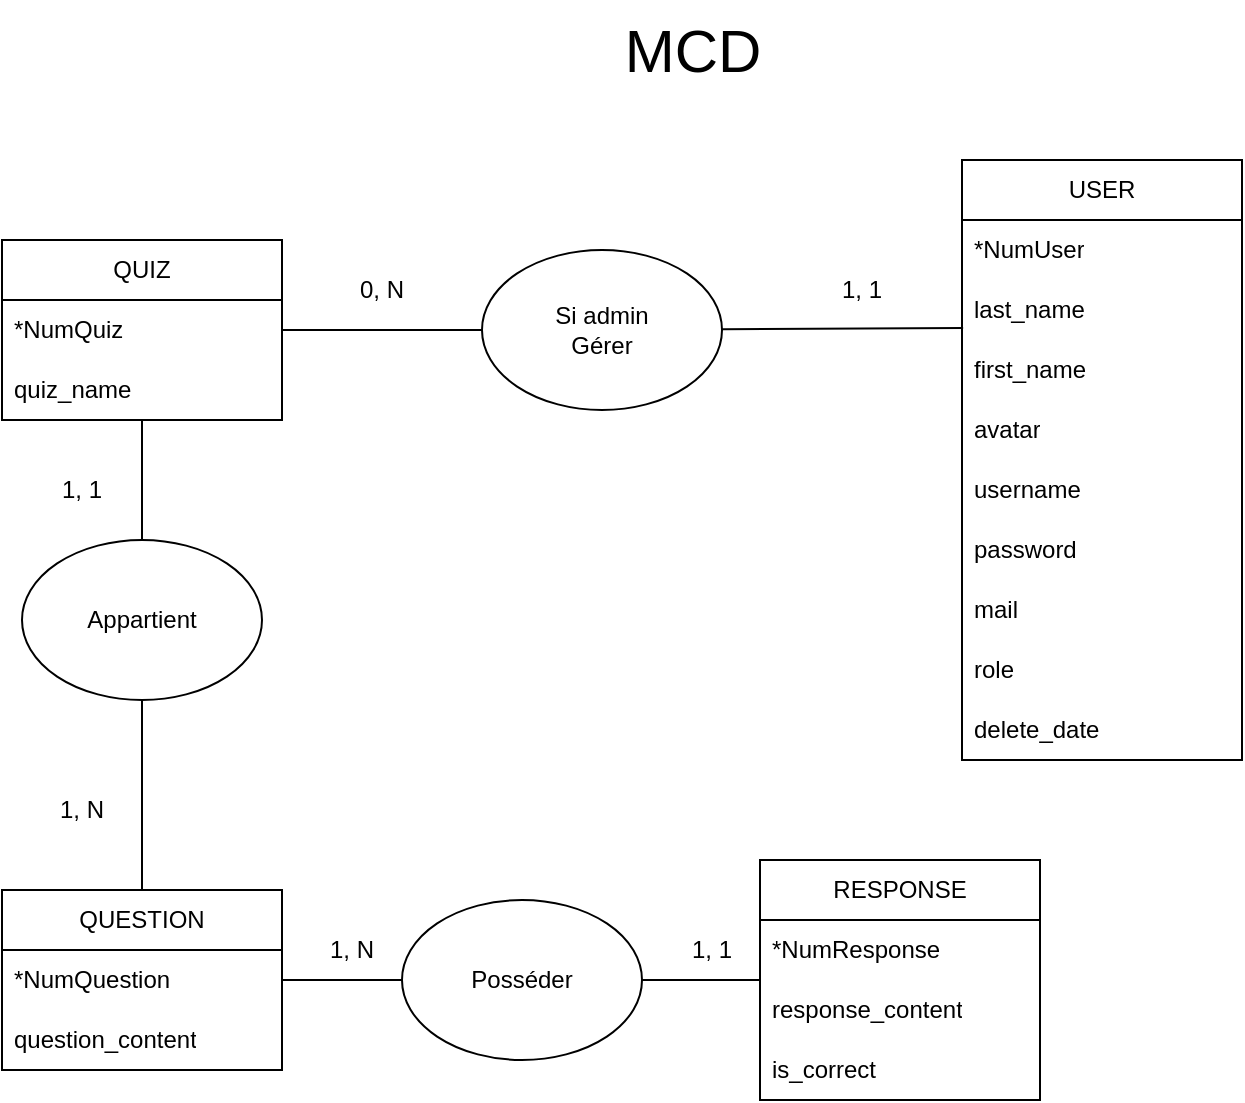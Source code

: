 <mxfile version="24.4.0" type="device">
  <diagram name="Page-1" id="DtzYFX9ZGBuA7t6ENw4Y">
    <mxGraphModel dx="1434" dy="793" grid="1" gridSize="10" guides="1" tooltips="1" connect="1" arrows="1" fold="1" page="1" pageScale="1" pageWidth="827" pageHeight="1169" math="0" shadow="0">
      <root>
        <mxCell id="0" />
        <mxCell id="1" parent="0" />
        <mxCell id="yUo6UkveF4Tv782bSlpb-1" value="USER" style="swimlane;fontStyle=0;childLayout=stackLayout;horizontal=1;startSize=30;horizontalStack=0;resizeParent=1;resizeParentMax=0;resizeLast=0;collapsible=1;marginBottom=0;whiteSpace=wrap;html=1;" vertex="1" parent="1">
          <mxGeometry x="540" y="120" width="140" height="300" as="geometry" />
        </mxCell>
        <mxCell id="yUo6UkveF4Tv782bSlpb-2" value="*NumUser" style="text;strokeColor=none;fillColor=none;align=left;verticalAlign=middle;spacingLeft=4;spacingRight=4;overflow=hidden;points=[[0,0.5],[1,0.5]];portConstraint=eastwest;rotatable=0;whiteSpace=wrap;html=1;" vertex="1" parent="yUo6UkveF4Tv782bSlpb-1">
          <mxGeometry y="30" width="140" height="30" as="geometry" />
        </mxCell>
        <mxCell id="yUo6UkveF4Tv782bSlpb-3" value="last_name" style="text;strokeColor=none;fillColor=none;align=left;verticalAlign=middle;spacingLeft=4;spacingRight=4;overflow=hidden;points=[[0,0.5],[1,0.5]];portConstraint=eastwest;rotatable=0;whiteSpace=wrap;html=1;" vertex="1" parent="yUo6UkveF4Tv782bSlpb-1">
          <mxGeometry y="60" width="140" height="30" as="geometry" />
        </mxCell>
        <mxCell id="yUo6UkveF4Tv782bSlpb-4" value="first_name" style="text;strokeColor=none;fillColor=none;align=left;verticalAlign=middle;spacingLeft=4;spacingRight=4;overflow=hidden;points=[[0,0.5],[1,0.5]];portConstraint=eastwest;rotatable=0;whiteSpace=wrap;html=1;" vertex="1" parent="yUo6UkveF4Tv782bSlpb-1">
          <mxGeometry y="90" width="140" height="30" as="geometry" />
        </mxCell>
        <mxCell id="yUo6UkveF4Tv782bSlpb-5" value="avatar" style="text;strokeColor=none;fillColor=none;align=left;verticalAlign=middle;spacingLeft=4;spacingRight=4;overflow=hidden;points=[[0,0.5],[1,0.5]];portConstraint=eastwest;rotatable=0;whiteSpace=wrap;html=1;" vertex="1" parent="yUo6UkveF4Tv782bSlpb-1">
          <mxGeometry y="120" width="140" height="30" as="geometry" />
        </mxCell>
        <mxCell id="yUo6UkveF4Tv782bSlpb-6" value="username" style="text;strokeColor=none;fillColor=none;align=left;verticalAlign=middle;spacingLeft=4;spacingRight=4;overflow=hidden;points=[[0,0.5],[1,0.5]];portConstraint=eastwest;rotatable=0;whiteSpace=wrap;html=1;" vertex="1" parent="yUo6UkveF4Tv782bSlpb-1">
          <mxGeometry y="150" width="140" height="30" as="geometry" />
        </mxCell>
        <mxCell id="yUo6UkveF4Tv782bSlpb-7" value="password" style="text;strokeColor=none;fillColor=none;align=left;verticalAlign=middle;spacingLeft=4;spacingRight=4;overflow=hidden;points=[[0,0.5],[1,0.5]];portConstraint=eastwest;rotatable=0;whiteSpace=wrap;html=1;" vertex="1" parent="yUo6UkveF4Tv782bSlpb-1">
          <mxGeometry y="180" width="140" height="30" as="geometry" />
        </mxCell>
        <mxCell id="yUo6UkveF4Tv782bSlpb-8" value="mail" style="text;strokeColor=none;fillColor=none;align=left;verticalAlign=middle;spacingLeft=4;spacingRight=4;overflow=hidden;points=[[0,0.5],[1,0.5]];portConstraint=eastwest;rotatable=0;whiteSpace=wrap;html=1;" vertex="1" parent="yUo6UkveF4Tv782bSlpb-1">
          <mxGeometry y="210" width="140" height="30" as="geometry" />
        </mxCell>
        <mxCell id="yUo6UkveF4Tv782bSlpb-9" value="role" style="text;strokeColor=none;fillColor=none;align=left;verticalAlign=middle;spacingLeft=4;spacingRight=4;overflow=hidden;points=[[0,0.5],[1,0.5]];portConstraint=eastwest;rotatable=0;whiteSpace=wrap;html=1;" vertex="1" parent="yUo6UkveF4Tv782bSlpb-1">
          <mxGeometry y="240" width="140" height="30" as="geometry" />
        </mxCell>
        <mxCell id="yUo6UkveF4Tv782bSlpb-10" value="delete_date" style="text;strokeColor=none;fillColor=none;align=left;verticalAlign=middle;spacingLeft=4;spacingRight=4;overflow=hidden;points=[[0,0.5],[1,0.5]];portConstraint=eastwest;rotatable=0;whiteSpace=wrap;html=1;" vertex="1" parent="yUo6UkveF4Tv782bSlpb-1">
          <mxGeometry y="270" width="140" height="30" as="geometry" />
        </mxCell>
        <mxCell id="yUo6UkveF4Tv782bSlpb-11" value="QUIZ" style="swimlane;fontStyle=0;childLayout=stackLayout;horizontal=1;startSize=30;horizontalStack=0;resizeParent=1;resizeParentMax=0;resizeLast=0;collapsible=1;marginBottom=0;whiteSpace=wrap;html=1;" vertex="1" parent="1">
          <mxGeometry x="60" y="160" width="140" height="90" as="geometry" />
        </mxCell>
        <mxCell id="yUo6UkveF4Tv782bSlpb-12" value="*NumQuiz" style="text;strokeColor=none;fillColor=none;align=left;verticalAlign=middle;spacingLeft=4;spacingRight=4;overflow=hidden;points=[[0,0.5],[1,0.5]];portConstraint=eastwest;rotatable=0;whiteSpace=wrap;html=1;" vertex="1" parent="yUo6UkveF4Tv782bSlpb-11">
          <mxGeometry y="30" width="140" height="30" as="geometry" />
        </mxCell>
        <mxCell id="yUo6UkveF4Tv782bSlpb-13" value="quiz_name" style="text;strokeColor=none;fillColor=none;align=left;verticalAlign=middle;spacingLeft=4;spacingRight=4;overflow=hidden;points=[[0,0.5],[1,0.5]];portConstraint=eastwest;rotatable=0;whiteSpace=wrap;html=1;" vertex="1" parent="yUo6UkveF4Tv782bSlpb-11">
          <mxGeometry y="60" width="140" height="30" as="geometry" />
        </mxCell>
        <mxCell id="yUo6UkveF4Tv782bSlpb-14" value="QUESTION" style="swimlane;fontStyle=0;childLayout=stackLayout;horizontal=1;startSize=30;horizontalStack=0;resizeParent=1;resizeParentMax=0;resizeLast=0;collapsible=1;marginBottom=0;whiteSpace=wrap;html=1;" vertex="1" parent="1">
          <mxGeometry x="60" y="485" width="140" height="90" as="geometry" />
        </mxCell>
        <mxCell id="yUo6UkveF4Tv782bSlpb-15" value="*NumQuestion" style="text;strokeColor=none;fillColor=none;align=left;verticalAlign=middle;spacingLeft=4;spacingRight=4;overflow=hidden;points=[[0,0.5],[1,0.5]];portConstraint=eastwest;rotatable=0;whiteSpace=wrap;html=1;" vertex="1" parent="yUo6UkveF4Tv782bSlpb-14">
          <mxGeometry y="30" width="140" height="30" as="geometry" />
        </mxCell>
        <mxCell id="yUo6UkveF4Tv782bSlpb-16" value="question_content" style="text;strokeColor=none;fillColor=none;align=left;verticalAlign=middle;spacingLeft=4;spacingRight=4;overflow=hidden;points=[[0,0.5],[1,0.5]];portConstraint=eastwest;rotatable=0;whiteSpace=wrap;html=1;" vertex="1" parent="yUo6UkveF4Tv782bSlpb-14">
          <mxGeometry y="60" width="140" height="30" as="geometry" />
        </mxCell>
        <mxCell id="yUo6UkveF4Tv782bSlpb-17" value="" style="endArrow=none;html=1;rounded=0;" edge="1" parent="1" source="yUo6UkveF4Tv782bSlpb-18" target="yUo6UkveF4Tv782bSlpb-11">
          <mxGeometry width="50" height="50" relative="1" as="geometry">
            <mxPoint x="534.2" y="297.9" as="sourcePoint" />
            <mxPoint x="469.996" y="240.001" as="targetPoint" />
          </mxGeometry>
        </mxCell>
        <mxCell id="yUo6UkveF4Tv782bSlpb-18" value="Appartient" style="ellipse;whiteSpace=wrap;html=1;" vertex="1" parent="1">
          <mxGeometry x="70" y="310" width="120" height="80" as="geometry" />
        </mxCell>
        <mxCell id="yUo6UkveF4Tv782bSlpb-19" value="" style="endArrow=none;html=1;rounded=0;" edge="1" parent="1" source="yUo6UkveF4Tv782bSlpb-18" target="yUo6UkveF4Tv782bSlpb-14">
          <mxGeometry width="50" height="50" relative="1" as="geometry">
            <mxPoint x="240" y="260" as="sourcePoint" />
            <mxPoint x="240" y="170" as="targetPoint" />
          </mxGeometry>
        </mxCell>
        <mxCell id="yUo6UkveF4Tv782bSlpb-20" value="1, N" style="text;html=1;align=center;verticalAlign=middle;whiteSpace=wrap;rounded=0;" vertex="1" parent="1">
          <mxGeometry x="70" y="430" width="60" height="30" as="geometry" />
        </mxCell>
        <mxCell id="yUo6UkveF4Tv782bSlpb-21" value="1, 1" style="text;html=1;align=center;verticalAlign=middle;whiteSpace=wrap;rounded=0;" vertex="1" parent="1">
          <mxGeometry x="70" y="270" width="60" height="30" as="geometry" />
        </mxCell>
        <mxCell id="yUo6UkveF4Tv782bSlpb-22" value="&lt;font style=&quot;font-size: 30px;&quot;&gt;MCD&lt;/font&gt;" style="text;html=1;align=center;verticalAlign=middle;resizable=0;points=[];autosize=1;strokeColor=none;fillColor=none;" vertex="1" parent="1">
          <mxGeometry x="360" y="40" width="90" height="50" as="geometry" />
        </mxCell>
        <mxCell id="yUo6UkveF4Tv782bSlpb-23" value="&lt;div&gt;Si admin&lt;/div&gt;Gérer" style="ellipse;whiteSpace=wrap;html=1;" vertex="1" parent="1">
          <mxGeometry x="300" y="165" width="120" height="80" as="geometry" />
        </mxCell>
        <mxCell id="yUo6UkveF4Tv782bSlpb-24" value="RESPONSE" style="swimlane;fontStyle=0;childLayout=stackLayout;horizontal=1;startSize=30;horizontalStack=0;resizeParent=1;resizeParentMax=0;resizeLast=0;collapsible=1;marginBottom=0;whiteSpace=wrap;html=1;" vertex="1" parent="1">
          <mxGeometry x="439" y="470" width="140" height="120" as="geometry" />
        </mxCell>
        <mxCell id="yUo6UkveF4Tv782bSlpb-25" value="*NumResponse" style="text;strokeColor=none;fillColor=none;align=left;verticalAlign=middle;spacingLeft=4;spacingRight=4;overflow=hidden;points=[[0,0.5],[1,0.5]];portConstraint=eastwest;rotatable=0;whiteSpace=wrap;html=1;" vertex="1" parent="yUo6UkveF4Tv782bSlpb-24">
          <mxGeometry y="30" width="140" height="30" as="geometry" />
        </mxCell>
        <mxCell id="yUo6UkveF4Tv782bSlpb-26" value="response_content" style="text;strokeColor=none;fillColor=none;align=left;verticalAlign=middle;spacingLeft=4;spacingRight=4;overflow=hidden;points=[[0,0.5],[1,0.5]];portConstraint=eastwest;rotatable=0;whiteSpace=wrap;html=1;" vertex="1" parent="yUo6UkveF4Tv782bSlpb-24">
          <mxGeometry y="60" width="140" height="30" as="geometry" />
        </mxCell>
        <mxCell id="yUo6UkveF4Tv782bSlpb-27" value="is_correct" style="text;strokeColor=none;fillColor=none;align=left;verticalAlign=middle;spacingLeft=4;spacingRight=4;overflow=hidden;points=[[0,0.5],[1,0.5]];portConstraint=eastwest;rotatable=0;whiteSpace=wrap;html=1;" vertex="1" parent="yUo6UkveF4Tv782bSlpb-24">
          <mxGeometry y="90" width="140" height="30" as="geometry" />
        </mxCell>
        <mxCell id="yUo6UkveF4Tv782bSlpb-30" value="Posséder" style="ellipse;whiteSpace=wrap;html=1;" vertex="1" parent="1">
          <mxGeometry x="260" y="490" width="120" height="80" as="geometry" />
        </mxCell>
        <mxCell id="yUo6UkveF4Tv782bSlpb-31" value="" style="endArrow=none;html=1;rounded=0;" edge="1" parent="1" source="yUo6UkveF4Tv782bSlpb-14" target="yUo6UkveF4Tv782bSlpb-30">
          <mxGeometry width="50" height="50" relative="1" as="geometry">
            <mxPoint x="270" y="400" as="sourcePoint" />
            <mxPoint x="320" y="350" as="targetPoint" />
          </mxGeometry>
        </mxCell>
        <mxCell id="yUo6UkveF4Tv782bSlpb-32" value="" style="endArrow=none;html=1;rounded=0;" edge="1" parent="1" source="yUo6UkveF4Tv782bSlpb-24" target="yUo6UkveF4Tv782bSlpb-30">
          <mxGeometry width="50" height="50" relative="1" as="geometry">
            <mxPoint x="230" y="495" as="sourcePoint" />
            <mxPoint x="260" y="495" as="targetPoint" />
          </mxGeometry>
        </mxCell>
        <mxCell id="yUo6UkveF4Tv782bSlpb-33" value="1, N" style="text;html=1;align=center;verticalAlign=middle;whiteSpace=wrap;rounded=0;" vertex="1" parent="1">
          <mxGeometry x="220" y="500" width="30" height="30" as="geometry" />
        </mxCell>
        <mxCell id="yUo6UkveF4Tv782bSlpb-34" value="1, 1" style="text;html=1;align=center;verticalAlign=middle;whiteSpace=wrap;rounded=0;" vertex="1" parent="1">
          <mxGeometry x="399.5" y="500" width="30" height="30" as="geometry" />
        </mxCell>
        <mxCell id="yUo6UkveF4Tv782bSlpb-35" value="" style="endArrow=none;html=1;rounded=0;" edge="1" parent="1" source="yUo6UkveF4Tv782bSlpb-11" target="yUo6UkveF4Tv782bSlpb-23">
          <mxGeometry width="50" height="50" relative="1" as="geometry">
            <mxPoint x="60" y="400" as="sourcePoint" />
            <mxPoint x="110" y="350" as="targetPoint" />
          </mxGeometry>
        </mxCell>
        <mxCell id="yUo6UkveF4Tv782bSlpb-36" value="" style="endArrow=none;html=1;rounded=0;entryX=0.004;entryY=0.8;entryDx=0;entryDy=0;entryPerimeter=0;" edge="1" parent="1" source="yUo6UkveF4Tv782bSlpb-23" target="yUo6UkveF4Tv782bSlpb-3">
          <mxGeometry width="50" height="50" relative="1" as="geometry">
            <mxPoint y="310" as="sourcePoint" />
            <mxPoint x="50" y="260" as="targetPoint" />
          </mxGeometry>
        </mxCell>
        <mxCell id="yUo6UkveF4Tv782bSlpb-37" value="0, N" style="text;html=1;align=center;verticalAlign=middle;whiteSpace=wrap;rounded=0;" vertex="1" parent="1">
          <mxGeometry x="220" y="170" width="60" height="30" as="geometry" />
        </mxCell>
        <mxCell id="yUo6UkveF4Tv782bSlpb-38" value="1, 1" style="text;html=1;align=center;verticalAlign=middle;whiteSpace=wrap;rounded=0;" vertex="1" parent="1">
          <mxGeometry x="460" y="170" width="60" height="30" as="geometry" />
        </mxCell>
      </root>
    </mxGraphModel>
  </diagram>
</mxfile>
